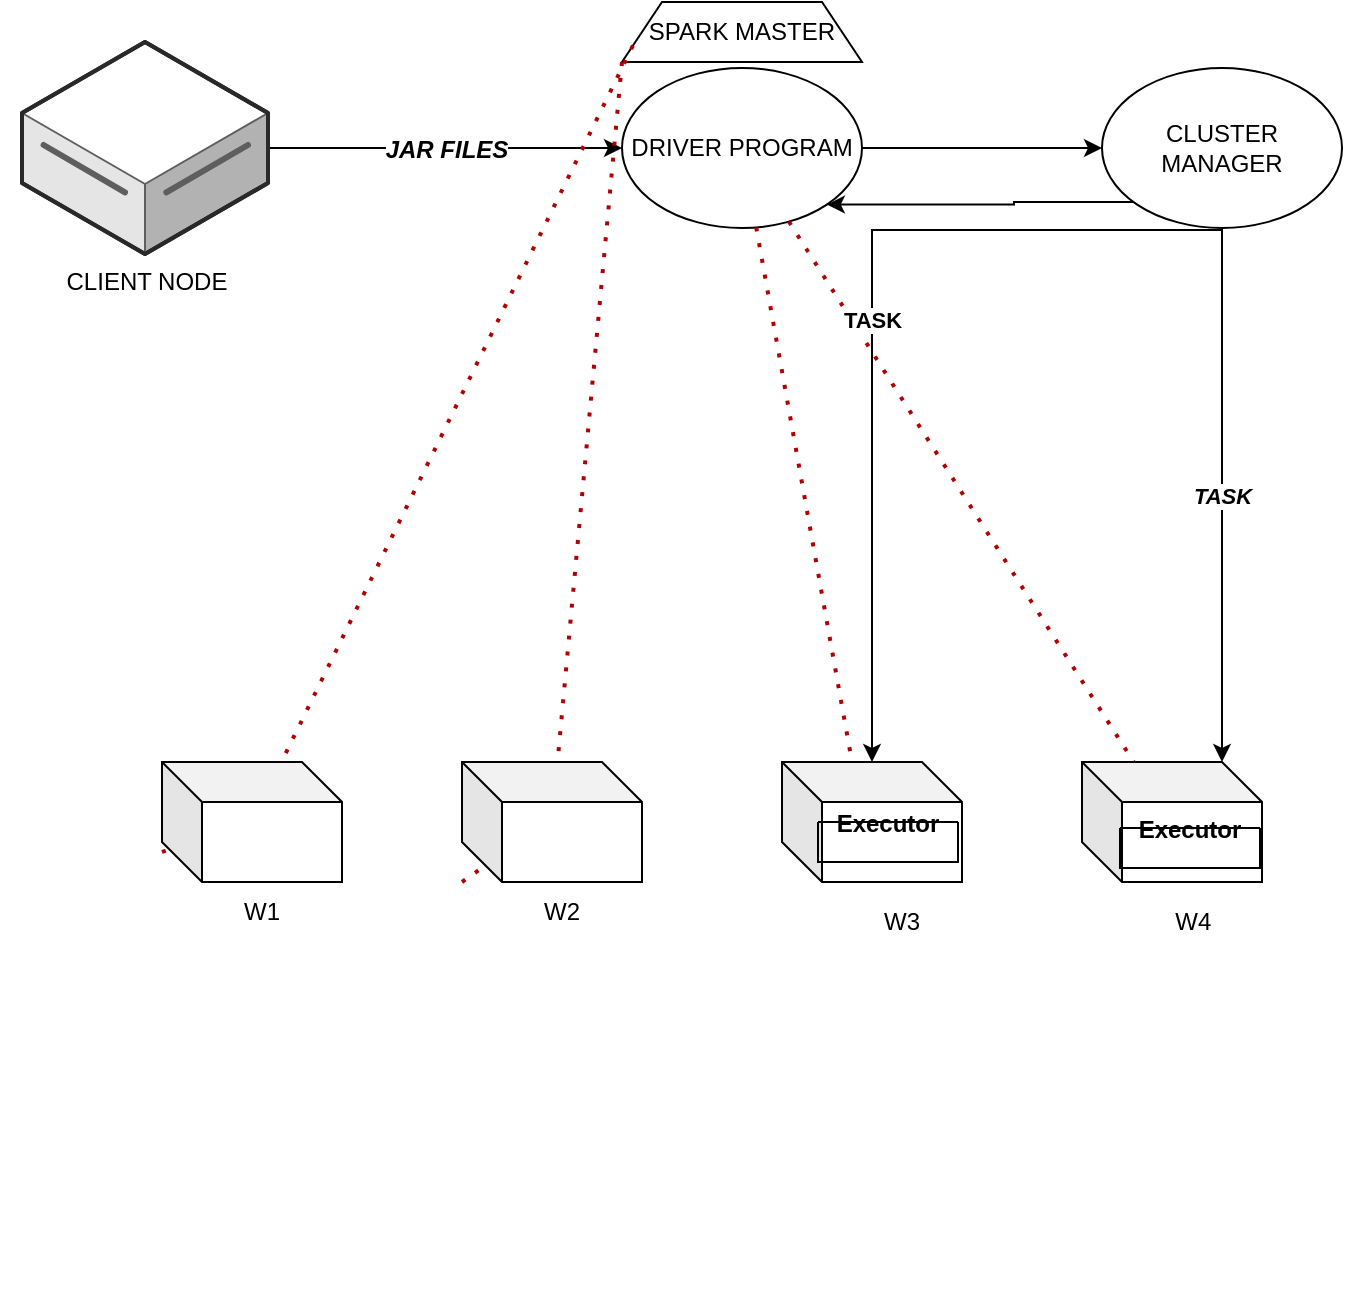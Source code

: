 <mxfile version="21.6.6" type="device">
  <diagram name="Page-1" id="aicYLML59ERc7wo9QKz2">
    <mxGraphModel dx="955" dy="515" grid="1" gridSize="10" guides="1" tooltips="1" connect="1" arrows="1" fold="1" page="1" pageScale="1" pageWidth="850" pageHeight="1100" math="0" shadow="0">
      <root>
        <mxCell id="0" />
        <mxCell id="1" parent="0" />
        <mxCell id="OAb5hmV95R2HKtd-UMzW-2" value="&lt;b&gt;&lt;font style=&quot;font-size: 12px;&quot;&gt;&lt;i&gt;JAR FILES&lt;/i&gt;&lt;/font&gt;&lt;/b&gt;" style="edgeStyle=orthogonalEdgeStyle;rounded=0;orthogonalLoop=1;jettySize=auto;html=1;" edge="1" parent="1" source="OAb5hmV95R2HKtd-UMzW-1">
          <mxGeometry relative="1" as="geometry">
            <mxPoint x="330" y="163" as="targetPoint" />
          </mxGeometry>
        </mxCell>
        <mxCell id="OAb5hmV95R2HKtd-UMzW-1" value="CLIENT NODE" style="verticalLabelPosition=bottom;html=1;verticalAlign=top;strokeWidth=1;align=center;outlineConnect=0;dashed=0;outlineConnect=0;shape=mxgraph.aws3d.dataServer;strokeColor=#5E5E5E;aspect=fixed;" vertex="1" parent="1">
          <mxGeometry x="30" y="110" width="123" height="106" as="geometry" />
        </mxCell>
        <mxCell id="OAb5hmV95R2HKtd-UMzW-4" style="edgeStyle=orthogonalEdgeStyle;rounded=0;orthogonalLoop=1;jettySize=auto;html=1;" edge="1" parent="1" source="OAb5hmV95R2HKtd-UMzW-3">
          <mxGeometry relative="1" as="geometry">
            <mxPoint x="570" y="163" as="targetPoint" />
          </mxGeometry>
        </mxCell>
        <mxCell id="OAb5hmV95R2HKtd-UMzW-3" value="DRIVER PROGRAM" style="ellipse;whiteSpace=wrap;html=1;" vertex="1" parent="1">
          <mxGeometry x="330" y="123" width="120" height="80" as="geometry" />
        </mxCell>
        <mxCell id="OAb5hmV95R2HKtd-UMzW-6" style="edgeStyle=orthogonalEdgeStyle;rounded=0;orthogonalLoop=1;jettySize=auto;html=1;entryX=1;entryY=1;entryDx=0;entryDy=0;" edge="1" parent="1" source="OAb5hmV95R2HKtd-UMzW-5" target="OAb5hmV95R2HKtd-UMzW-3">
          <mxGeometry relative="1" as="geometry">
            <mxPoint x="480" y="190" as="targetPoint" />
            <Array as="points">
              <mxPoint x="526" y="190" />
              <mxPoint x="526" y="191" />
            </Array>
          </mxGeometry>
        </mxCell>
        <mxCell id="OAb5hmV95R2HKtd-UMzW-5" value="CLUSTER MANAGER" style="ellipse;whiteSpace=wrap;html=1;" vertex="1" parent="1">
          <mxGeometry x="570" y="123" width="120" height="80" as="geometry" />
        </mxCell>
        <mxCell id="OAb5hmV95R2HKtd-UMzW-8" value="SPARK MASTER" style="shape=trapezoid;perimeter=trapezoidPerimeter;whiteSpace=wrap;html=1;fixedSize=1;" vertex="1" parent="1">
          <mxGeometry x="330" y="90" width="120" height="30" as="geometry" />
        </mxCell>
        <mxCell id="OAb5hmV95R2HKtd-UMzW-19" value="" style="endArrow=none;dashed=1;html=1;dashPattern=1 3;strokeWidth=2;rounded=0;fillColor=#e51400;strokeColor=#B20000;" edge="1" parent="1" source="OAb5hmV95R2HKtd-UMzW-3" target="OAb5hmV95R2HKtd-UMzW-29">
          <mxGeometry width="50" height="50" relative="1" as="geometry">
            <mxPoint x="430" y="390" as="sourcePoint" />
            <mxPoint x="596.939" y="498" as="targetPoint" />
          </mxGeometry>
        </mxCell>
        <mxCell id="OAb5hmV95R2HKtd-UMzW-20" value="" style="endArrow=none;dashed=1;html=1;dashPattern=1 3;strokeWidth=2;rounded=0;fontColor=#F70808;labelBorderColor=#F40B0B;labelBackgroundColor=#FA0000;fillColor=#e51400;strokeColor=#B20000;entryX=0;entryY=0;entryDx=35;entryDy=0;entryPerimeter=0;" edge="1" parent="1" source="OAb5hmV95R2HKtd-UMzW-3" target="OAb5hmV95R2HKtd-UMzW-27">
          <mxGeometry width="50" height="50" relative="1" as="geometry">
            <mxPoint x="280" y="216" as="sourcePoint" />
            <mxPoint x="448.463" y="498" as="targetPoint" />
          </mxGeometry>
        </mxCell>
        <mxCell id="OAb5hmV95R2HKtd-UMzW-21" value="" style="endArrow=none;dashed=1;html=1;dashPattern=1 3;strokeWidth=2;rounded=0;fontColor=#F70808;labelBorderColor=#F40B0B;labelBackgroundColor=#FA0000;fillColor=#e51400;strokeColor=#B20000;exitX=0;exitY=1;exitDx=0;exitDy=0;" edge="1" parent="1" source="OAb5hmV95R2HKtd-UMzW-25">
          <mxGeometry width="50" height="50" relative="1" as="geometry">
            <mxPoint x="239" y="213" as="sourcePoint" />
            <mxPoint x="295.381" y="498" as="targetPoint" />
          </mxGeometry>
        </mxCell>
        <mxCell id="OAb5hmV95R2HKtd-UMzW-22" value="" style="endArrow=none;dashed=1;html=1;dashPattern=1 3;strokeWidth=2;rounded=0;fontColor=#F70808;labelBorderColor=#F40B0B;labelBackgroundColor=#FA0000;fillColor=#e51400;strokeColor=#B20000;exitX=0;exitY=0.75;exitDx=0;exitDy=0;" edge="1" parent="1" source="OAb5hmV95R2HKtd-UMzW-23">
          <mxGeometry width="50" height="50" relative="1" as="geometry">
            <mxPoint x="171" y="130" as="sourcePoint" />
            <mxPoint x="142.96" y="498" as="targetPoint" />
          </mxGeometry>
        </mxCell>
        <mxCell id="OAb5hmV95R2HKtd-UMzW-24" value="" style="endArrow=none;dashed=1;html=1;dashPattern=1 3;strokeWidth=2;rounded=0;fontColor=#F70808;labelBorderColor=#F40B0B;labelBackgroundColor=#FA0000;fillColor=#e51400;strokeColor=#B20000;exitX=0;exitY=0.75;exitDx=0;exitDy=0;" edge="1" parent="1" source="OAb5hmV95R2HKtd-UMzW-8" target="OAb5hmV95R2HKtd-UMzW-23">
          <mxGeometry width="50" height="50" relative="1" as="geometry">
            <mxPoint x="335" y="112" as="sourcePoint" />
            <mxPoint x="142.96" y="498" as="targetPoint" />
          </mxGeometry>
        </mxCell>
        <mxCell id="OAb5hmV95R2HKtd-UMzW-23" value="" style="shape=cube;whiteSpace=wrap;html=1;boundedLbl=1;backgroundOutline=1;darkOpacity=0.05;darkOpacity2=0.1;" vertex="1" parent="1">
          <mxGeometry x="100" y="470" width="90" height="60" as="geometry" />
        </mxCell>
        <mxCell id="OAb5hmV95R2HKtd-UMzW-26" value="" style="endArrow=none;dashed=1;html=1;dashPattern=1 3;strokeWidth=2;rounded=0;fontColor=#F70808;labelBorderColor=#F40B0B;labelBackgroundColor=#FA0000;fillColor=#e51400;strokeColor=#B20000;exitX=0;exitY=1;exitDx=0;exitDy=0;" edge="1" parent="1" source="OAb5hmV95R2HKtd-UMzW-8" target="OAb5hmV95R2HKtd-UMzW-25">
          <mxGeometry width="50" height="50" relative="1" as="geometry">
            <mxPoint x="330" y="120" as="sourcePoint" />
            <mxPoint x="295.381" y="498" as="targetPoint" />
          </mxGeometry>
        </mxCell>
        <mxCell id="OAb5hmV95R2HKtd-UMzW-25" value="" style="shape=cube;whiteSpace=wrap;html=1;boundedLbl=1;backgroundOutline=1;darkOpacity=0.05;darkOpacity2=0.1;" vertex="1" parent="1">
          <mxGeometry x="250" y="470" width="90" height="60" as="geometry" />
        </mxCell>
        <mxCell id="OAb5hmV95R2HKtd-UMzW-28" value="&lt;b&gt;TASK&lt;/b&gt;" style="edgeStyle=orthogonalEdgeStyle;rounded=0;orthogonalLoop=1;jettySize=auto;html=1;exitX=0.5;exitY=1;exitDx=0;exitDy=0;" edge="1" parent="1" source="OAb5hmV95R2HKtd-UMzW-5" target="OAb5hmV95R2HKtd-UMzW-27">
          <mxGeometry relative="1" as="geometry">
            <mxPoint x="630" y="203" as="sourcePoint" />
            <mxPoint x="453" y="498" as="targetPoint" />
            <Array as="points">
              <mxPoint x="630" y="204" />
            </Array>
          </mxGeometry>
        </mxCell>
        <mxCell id="OAb5hmV95R2HKtd-UMzW-27" value="" style="shape=cube;whiteSpace=wrap;html=1;boundedLbl=1;backgroundOutline=1;darkOpacity=0.05;darkOpacity2=0.1;" vertex="1" parent="1">
          <mxGeometry x="410" y="470" width="90" height="60" as="geometry" />
        </mxCell>
        <mxCell id="OAb5hmV95R2HKtd-UMzW-30" value="&lt;b&gt;&lt;i&gt;TASK&lt;/i&gt;&lt;/b&gt;" style="edgeStyle=orthogonalEdgeStyle;rounded=0;orthogonalLoop=1;jettySize=auto;html=1;entryX=0;entryY=0;entryDx=70;entryDy=0;entryPerimeter=0;" edge="1" parent="1" source="OAb5hmV95R2HKtd-UMzW-5" target="OAb5hmV95R2HKtd-UMzW-29">
          <mxGeometry relative="1" as="geometry">
            <mxPoint x="630" y="203" as="sourcePoint" />
            <mxPoint x="613" y="498" as="targetPoint" />
          </mxGeometry>
        </mxCell>
        <mxCell id="OAb5hmV95R2HKtd-UMzW-29" value="" style="shape=cube;whiteSpace=wrap;html=1;boundedLbl=1;backgroundOutline=1;darkOpacity=0.05;darkOpacity2=0.1;" vertex="1" parent="1">
          <mxGeometry x="560" y="470" width="90" height="60" as="geometry" />
        </mxCell>
        <mxCell id="OAb5hmV95R2HKtd-UMzW-34" value="Executor" style="swimlane;startSize=0;" vertex="1" parent="1">
          <mxGeometry x="428" y="500" width="70" height="20" as="geometry" />
        </mxCell>
        <mxCell id="OAb5hmV95R2HKtd-UMzW-35" value="Executor" style="swimlane;startSize=0;" vertex="1" parent="1">
          <mxGeometry x="579" y="503" width="70" height="20" as="geometry" />
        </mxCell>
        <mxCell id="OAb5hmV95R2HKtd-UMzW-36" value="" style="endArrow=none;dashed=1;html=1;dashPattern=1 3;strokeWidth=2;rounded=0;fillColor=#e51400;strokeColor=#B20000;" edge="1" parent="1">
          <mxGeometry width="50" height="50" relative="1" as="geometry">
            <mxPoint x="20" y="740" as="sourcePoint" />
            <mxPoint x="20.0" y="740" as="targetPoint" />
          </mxGeometry>
        </mxCell>
        <mxCell id="OAb5hmV95R2HKtd-UMzW-38" value="W1" style="text;html=1;strokeColor=none;fillColor=none;align=center;verticalAlign=middle;whiteSpace=wrap;rounded=0;" vertex="1" parent="1">
          <mxGeometry x="120" y="530" width="60" height="30" as="geometry" />
        </mxCell>
        <mxCell id="OAb5hmV95R2HKtd-UMzW-39" value="W2" style="text;html=1;strokeColor=none;fillColor=none;align=center;verticalAlign=middle;whiteSpace=wrap;rounded=0;" vertex="1" parent="1">
          <mxGeometry x="270" y="530" width="60" height="30" as="geometry" />
        </mxCell>
        <mxCell id="OAb5hmV95R2HKtd-UMzW-40" value="W3" style="text;html=1;strokeColor=none;fillColor=none;align=center;verticalAlign=middle;whiteSpace=wrap;rounded=0;" vertex="1" parent="1">
          <mxGeometry x="440" y="535" width="60" height="30" as="geometry" />
        </mxCell>
        <mxCell id="OAb5hmV95R2HKtd-UMzW-41" value="W4&lt;span style=&quot;white-space: pre;&quot;&gt;&#x9;&lt;/span&gt;" style="text;html=1;strokeColor=none;fillColor=none;align=center;verticalAlign=middle;whiteSpace=wrap;rounded=0;" vertex="1" parent="1">
          <mxGeometry x="590" y="535" width="60" height="30" as="geometry" />
        </mxCell>
      </root>
    </mxGraphModel>
  </diagram>
</mxfile>
